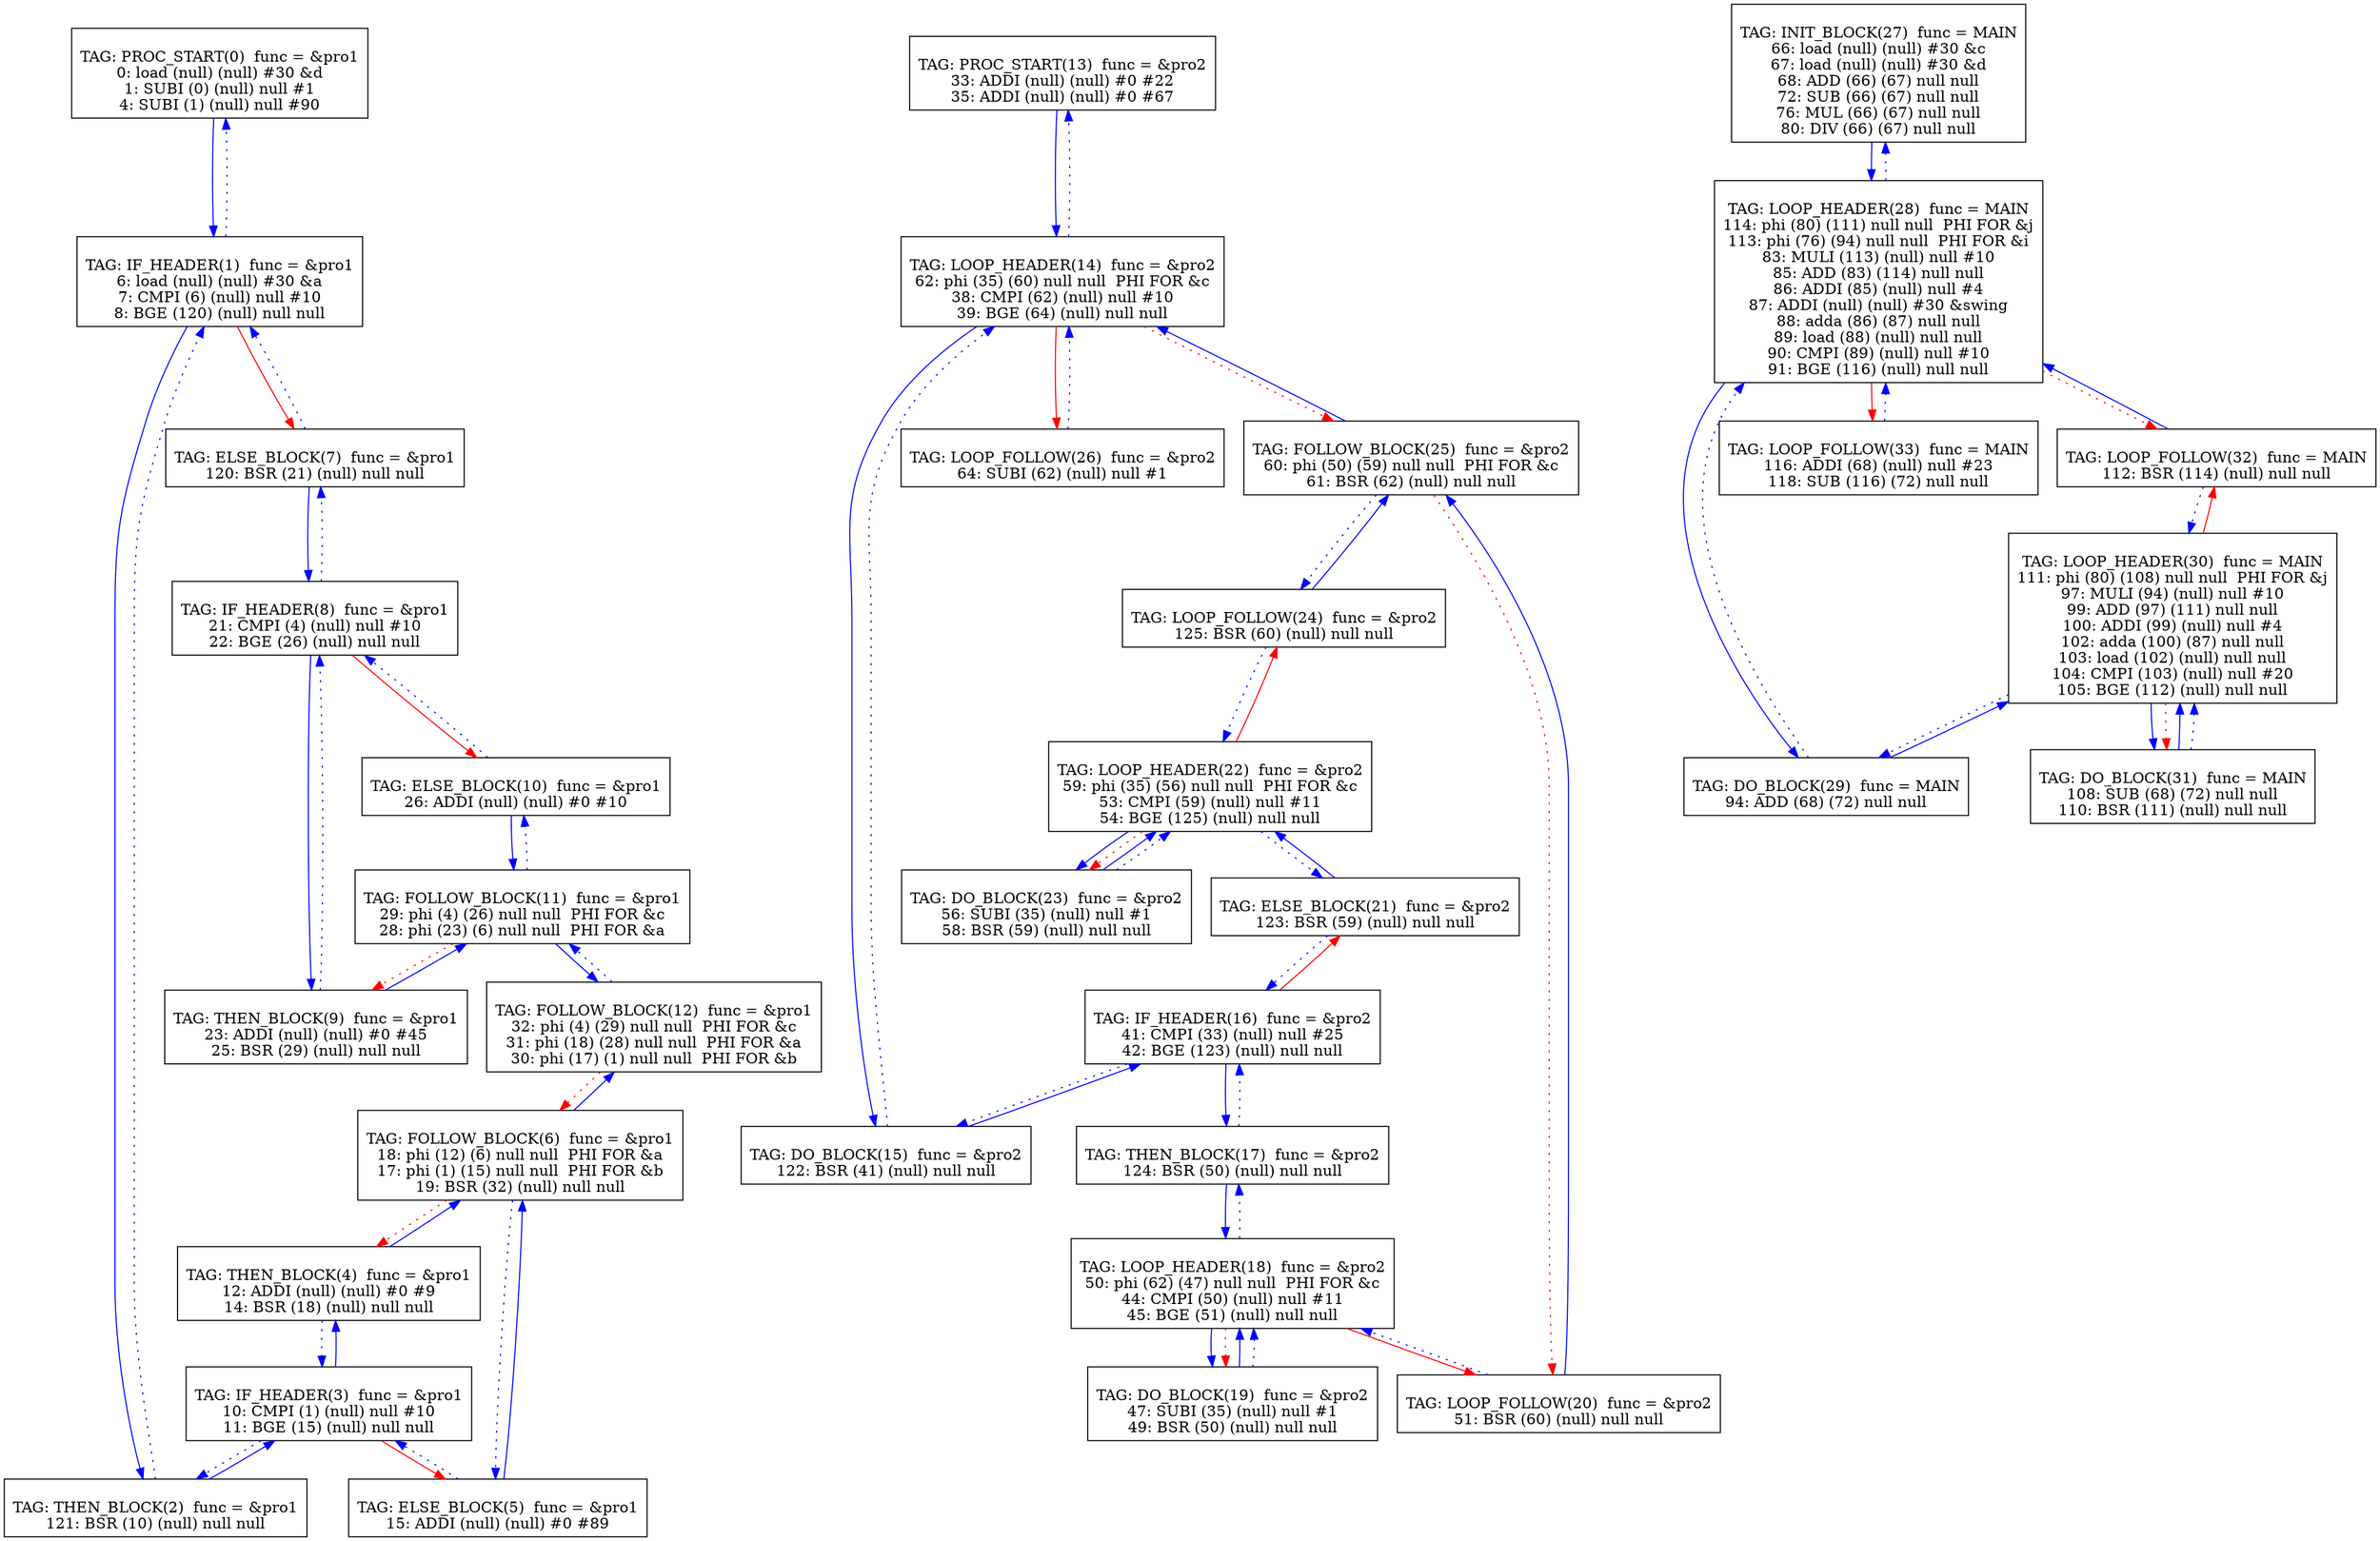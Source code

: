digraph {
0[label="
TAG: PROC_START(0)  func = &pro1
0: load (null) (null) #30 &d
1: SUBI (0) (null) null #1
4: SUBI (1) (null) null #90
"];
0[shape=box];
0 -> 1[color=blue]
1[label="
TAG: IF_HEADER(1)  func = &pro1
6: load (null) (null) #30 &a
7: CMPI (6) (null) null #10
8: BGE (120) (null) null null
"];
1[shape=box];
1 -> 2[color=blue]
1 -> 7[color=red]
1 -> 0[color=blue][style=dotted]
2[label="
TAG: THEN_BLOCK(2)  func = &pro1
121: BSR (10) (null) null null
"];
2[shape=box];
2 -> 3[color=blue]
2 -> 1[color=blue][style=dotted]
3[label="
TAG: IF_HEADER(3)  func = &pro1
10: CMPI (1) (null) null #10
11: BGE (15) (null) null null
"];
3[shape=box];
3 -> 4[color=blue]
3 -> 5[color=red]
3 -> 2[color=blue][style=dotted]
4[label="
TAG: THEN_BLOCK(4)  func = &pro1
12: ADDI (null) (null) #0 #9
14: BSR (18) (null) null null
"];
4[shape=box];
4 -> 6[color=blue]
4 -> 3[color=blue][style=dotted]
5[label="
TAG: ELSE_BLOCK(5)  func = &pro1
15: ADDI (null) (null) #0 #89
"];
5[shape=box];
5 -> 6[color=blue]
5 -> 3[color=blue][style=dotted]
6[label="
TAG: FOLLOW_BLOCK(6)  func = &pro1
18: phi (12) (6) null null  PHI FOR &a
17: phi (1) (15) null null  PHI FOR &b
19: BSR (32) (null) null null
"];
6[shape=box];
6 -> 12[color=blue]
6 -> 5[color=blue][style=dotted]
6 -> 4[color=red][style=dotted]
7[label="
TAG: ELSE_BLOCK(7)  func = &pro1
120: BSR (21) (null) null null
"];
7[shape=box];
7 -> 8[color=blue]
7 -> 1[color=blue][style=dotted]
8[label="
TAG: IF_HEADER(8)  func = &pro1
21: CMPI (4) (null) null #10
22: BGE (26) (null) null null
"];
8[shape=box];
8 -> 9[color=blue]
8 -> 10[color=red]
8 -> 7[color=blue][style=dotted]
9[label="
TAG: THEN_BLOCK(9)  func = &pro1
23: ADDI (null) (null) #0 #45
25: BSR (29) (null) null null
"];
9[shape=box];
9 -> 11[color=blue]
9 -> 8[color=blue][style=dotted]
10[label="
TAG: ELSE_BLOCK(10)  func = &pro1
26: ADDI (null) (null) #0 #10
"];
10[shape=box];
10 -> 11[color=blue]
10 -> 8[color=blue][style=dotted]
11[label="
TAG: FOLLOW_BLOCK(11)  func = &pro1
29: phi (4) (26) null null  PHI FOR &c
28: phi (23) (6) null null  PHI FOR &a
"];
11[shape=box];
11 -> 12[color=blue]
11 -> 10[color=blue][style=dotted]
11 -> 9[color=red][style=dotted]
12[label="
TAG: FOLLOW_BLOCK(12)  func = &pro1
32: phi (4) (29) null null  PHI FOR &c
31: phi (18) (28) null null  PHI FOR &a
30: phi (17) (1) null null  PHI FOR &b
"];
12[shape=box];
12 -> 11[color=blue][style=dotted]
12 -> 6[color=red][style=dotted]
13[label="
TAG: PROC_START(13)  func = &pro2
33: ADDI (null) (null) #0 #22
35: ADDI (null) (null) #0 #67
"];
13[shape=box];
13 -> 14[color=blue]
14[label="
TAG: LOOP_HEADER(14)  func = &pro2
62: phi (35) (60) null null  PHI FOR &c
38: CMPI (62) (null) null #10
39: BGE (64) (null) null null
"];
14[shape=box];
14 -> 15[color=blue]
14 -> 26[color=red]
14 -> 13[color=blue][style=dotted]
14 -> 25[color=red][style=dotted]
15[label="
TAG: DO_BLOCK(15)  func = &pro2
122: BSR (41) (null) null null
"];
15[shape=box];
15 -> 16[color=blue]
15 -> 14[color=blue][style=dotted]
16[label="
TAG: IF_HEADER(16)  func = &pro2
41: CMPI (33) (null) null #25
42: BGE (123) (null) null null
"];
16[shape=box];
16 -> 17[color=blue]
16 -> 21[color=red]
16 -> 15[color=blue][style=dotted]
17[label="
TAG: THEN_BLOCK(17)  func = &pro2
124: BSR (50) (null) null null
"];
17[shape=box];
17 -> 18[color=blue]
17 -> 16[color=blue][style=dotted]
18[label="
TAG: LOOP_HEADER(18)  func = &pro2
50: phi (62) (47) null null  PHI FOR &c
44: CMPI (50) (null) null #11
45: BGE (51) (null) null null
"];
18[shape=box];
18 -> 19[color=blue]
18 -> 20[color=red]
18 -> 17[color=blue][style=dotted]
18 -> 19[color=red][style=dotted]
19[label="
TAG: DO_BLOCK(19)  func = &pro2
47: SUBI (35) (null) null #1
49: BSR (50) (null) null null
"];
19[shape=box];
19 -> 18[color=blue]
19 -> 18[color=blue][style=dotted]
20[label="
TAG: LOOP_FOLLOW(20)  func = &pro2
51: BSR (60) (null) null null
"];
20[shape=box];
20 -> 25[color=blue]
20 -> 18[color=blue][style=dotted]
21[label="
TAG: ELSE_BLOCK(21)  func = &pro2
123: BSR (59) (null) null null
"];
21[shape=box];
21 -> 22[color=blue]
21 -> 16[color=blue][style=dotted]
22[label="
TAG: LOOP_HEADER(22)  func = &pro2
59: phi (35) (56) null null  PHI FOR &c
53: CMPI (59) (null) null #11
54: BGE (125) (null) null null
"];
22[shape=box];
22 -> 23[color=blue]
22 -> 24[color=red]
22 -> 21[color=blue][style=dotted]
22 -> 23[color=red][style=dotted]
23[label="
TAG: DO_BLOCK(23)  func = &pro2
56: SUBI (35) (null) null #1
58: BSR (59) (null) null null
"];
23[shape=box];
23 -> 22[color=blue]
23 -> 22[color=blue][style=dotted]
24[label="
TAG: LOOP_FOLLOW(24)  func = &pro2
125: BSR (60) (null) null null
"];
24[shape=box];
24 -> 25[color=blue]
24 -> 22[color=blue][style=dotted]
25[label="
TAG: FOLLOW_BLOCK(25)  func = &pro2
60: phi (50) (59) null null  PHI FOR &c
61: BSR (62) (null) null null
"];
25[shape=box];
25 -> 14[color=blue]
25 -> 24[color=blue][style=dotted]
25 -> 20[color=red][style=dotted]
26[label="
TAG: LOOP_FOLLOW(26)  func = &pro2
64: SUBI (62) (null) null #1
"];
26[shape=box];
26 -> 14[color=blue][style=dotted]
27[label="
TAG: INIT_BLOCK(27)  func = MAIN
66: load (null) (null) #30 &c
67: load (null) (null) #30 &d
68: ADD (66) (67) null null
72: SUB (66) (67) null null
76: MUL (66) (67) null null
80: DIV (66) (67) null null
"];
27[shape=box];
27 -> 28[color=blue]
28[label="
TAG: LOOP_HEADER(28)  func = MAIN
114: phi (80) (111) null null  PHI FOR &j
113: phi (76) (94) null null  PHI FOR &i
83: MULI (113) (null) null #10
85: ADD (83) (114) null null
86: ADDI (85) (null) null #4
87: ADDI (null) (null) #30 &swing
88: adda (86) (87) null null
89: load (88) (null) null null
90: CMPI (89) (null) null #10
91: BGE (116) (null) null null
"];
28[shape=box];
28 -> 29[color=blue]
28 -> 33[color=red]
28 -> 27[color=blue][style=dotted]
28 -> 32[color=red][style=dotted]
29[label="
TAG: DO_BLOCK(29)  func = MAIN
94: ADD (68) (72) null null
"];
29[shape=box];
29 -> 30[color=blue]
29 -> 28[color=blue][style=dotted]
30[label="
TAG: LOOP_HEADER(30)  func = MAIN
111: phi (80) (108) null null  PHI FOR &j
97: MULI (94) (null) null #10
99: ADD (97) (111) null null
100: ADDI (99) (null) null #4
102: adda (100) (87) null null
103: load (102) (null) null null
104: CMPI (103) (null) null #20
105: BGE (112) (null) null null
"];
30[shape=box];
30 -> 31[color=blue]
30 -> 32[color=red]
30 -> 29[color=blue][style=dotted]
30 -> 31[color=red][style=dotted]
31[label="
TAG: DO_BLOCK(31)  func = MAIN
108: SUB (68) (72) null null
110: BSR (111) (null) null null
"];
31[shape=box];
31 -> 30[color=blue]
31 -> 30[color=blue][style=dotted]
32[label="
TAG: LOOP_FOLLOW(32)  func = MAIN
112: BSR (114) (null) null null
"];
32[shape=box];
32 -> 28[color=blue]
32 -> 30[color=blue][style=dotted]
33[label="
TAG: LOOP_FOLLOW(33)  func = MAIN
116: ADDI (68) (null) null #23
118: SUB (116) (72) null null
"];
33[shape=box];
33 -> 28[color=blue][style=dotted]
}
